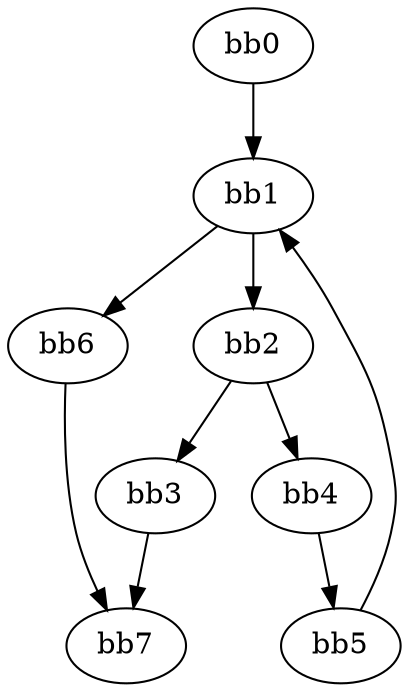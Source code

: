digraph cfg {
v0 [label = "bb0"];
v1 [label = "bb1"];
v2 [label = "bb2"];
v3 [label = "bb3"];
v4 [label = "bb4"];
v5 [label = "bb5"];
v6 [label = "bb6"];
v7 [label = "bb7"];
v0 -> v1;
v1 -> v2;
v1 -> v6;
v2 -> v3;
v2 -> v4;
v3 -> v7;
v4 -> v5;
v5 -> v1;
v6 -> v7;
}
